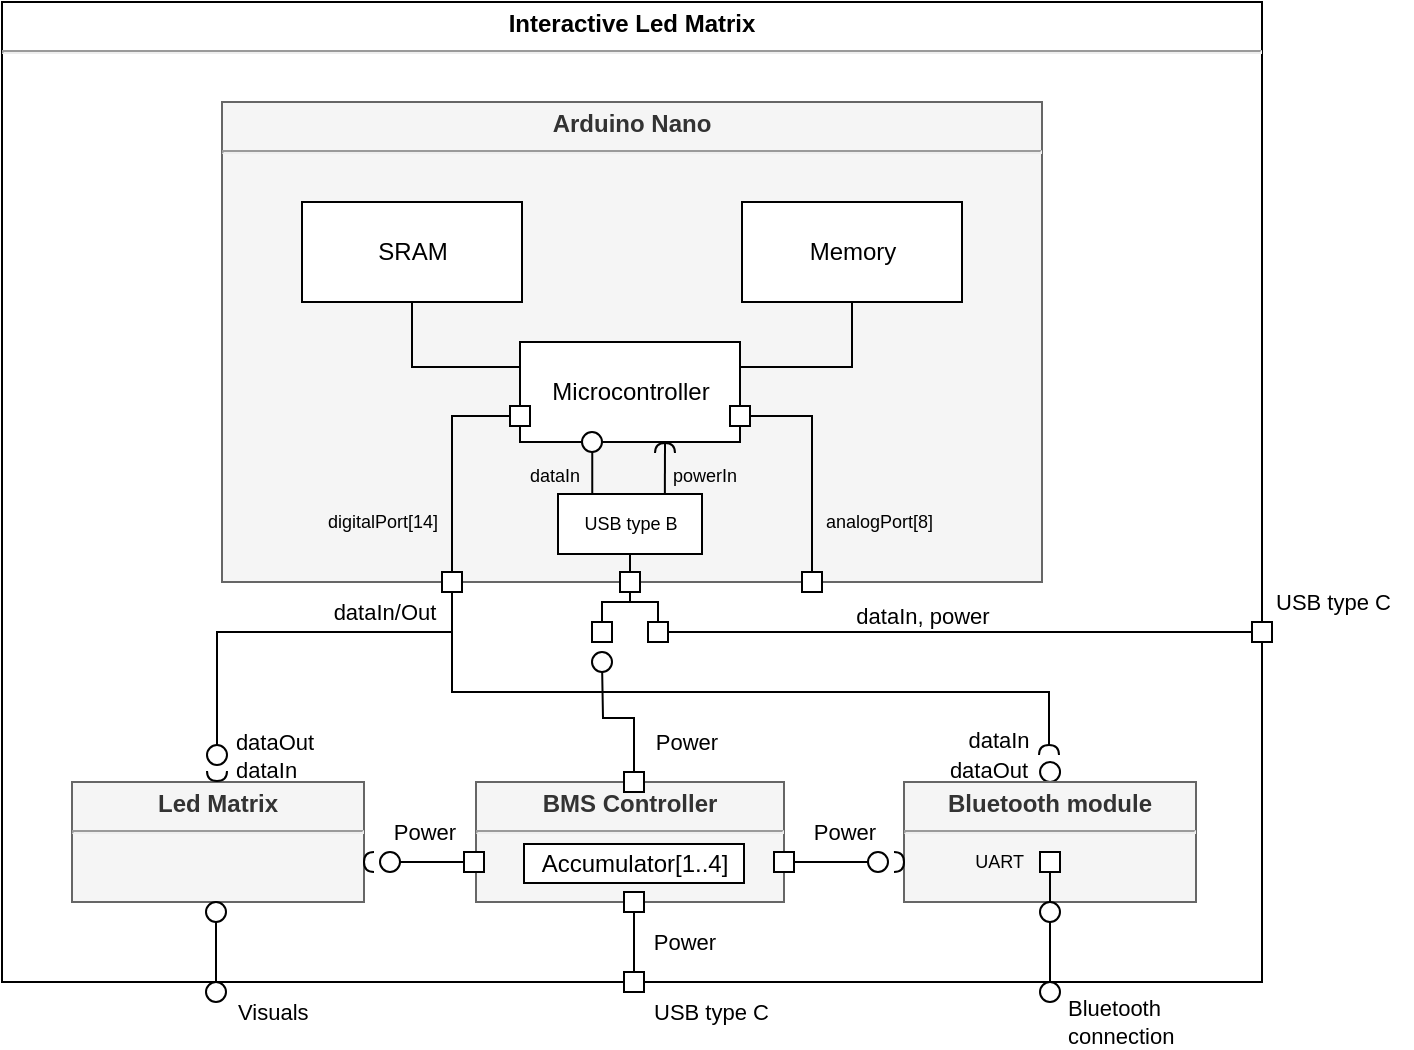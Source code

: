 <mxfile version="14.3.2" type="device"><diagram id="cI8h-zhS1LM0rQub_gR2" name="Page-1"><mxGraphModel dx="738" dy="431" grid="1" gridSize="10" guides="1" tooltips="1" connect="1" arrows="1" fold="1" page="1" pageScale="1" pageWidth="827" pageHeight="1169" math="0" shadow="0"><root><mxCell id="0"/><mxCell id="1" parent="0"/><mxCell id="a6oZkVkXHBUm0GMn9ILG-5" value="&lt;p style=&quot;margin: 4px 0px 0px ; text-align: center&quot;&gt;&lt;b&gt;Interactive Led Matrix&lt;/b&gt;&lt;/p&gt;&lt;hr&gt;&lt;p style=&quot;margin: 0px ; margin-left: 8px&quot;&gt;&lt;br&gt;&lt;/p&gt;" style="verticalAlign=top;align=left;overflow=fill;fontSize=12;fontFamily=Helvetica;html=1;" parent="1" vertex="1"><mxGeometry x="99" y="160" width="630" height="490" as="geometry"/></mxCell><mxCell id="a6oZkVkXHBUm0GMn9ILG-14" value="&lt;p style=&quot;margin: 4px 0px 0px ; text-align: center&quot;&gt;&lt;b&gt;Arduino Nano&lt;/b&gt;&lt;/p&gt;&lt;hr&gt;&lt;p style=&quot;margin: 0px ; margin-left: 8px&quot;&gt;&lt;br&gt;&lt;/p&gt;" style="verticalAlign=top;align=left;overflow=fill;fontSize=12;fontFamily=Helvetica;html=1;fillColor=#f5f5f5;strokeColor=#666666;fontColor=#333333;" parent="1" vertex="1"><mxGeometry x="209" y="210" width="410" height="240" as="geometry"/></mxCell><mxCell id="a6oZkVkXHBUm0GMn9ILG-17" value="" style="edgeStyle=orthogonalEdgeStyle;rounded=0;orthogonalLoop=1;jettySize=auto;html=1;exitX=1;exitY=0.25;exitDx=0;exitDy=0;endArrow=none;endFill=0;" parent="1" source="a6oZkVkXHBUm0GMn9ILG-15" target="a6oZkVkXHBUm0GMn9ILG-16" edge="1"><mxGeometry relative="1" as="geometry"/></mxCell><mxCell id="a6oZkVkXHBUm0GMn9ILG-19" value="" style="edgeStyle=orthogonalEdgeStyle;rounded=0;orthogonalLoop=1;jettySize=auto;html=1;exitX=0;exitY=0.25;exitDx=0;exitDy=0;endArrow=none;endFill=0;" parent="1" source="a6oZkVkXHBUm0GMn9ILG-15" target="a6oZkVkXHBUm0GMn9ILG-18" edge="1"><mxGeometry relative="1" as="geometry"><Array as="points"><mxPoint x="304" y="342"/></Array></mxGeometry></mxCell><mxCell id="a6oZkVkXHBUm0GMn9ILG-15" value="Microcontroller" style="html=1;" parent="1" vertex="1"><mxGeometry x="358" y="330" width="110" height="50" as="geometry"/></mxCell><mxCell id="a6oZkVkXHBUm0GMn9ILG-16" value="Memory" style="html=1;" parent="1" vertex="1"><mxGeometry x="469" y="260" width="110" height="50" as="geometry"/></mxCell><mxCell id="a6oZkVkXHBUm0GMn9ILG-18" value="SRAM" style="html=1;" parent="1" vertex="1"><mxGeometry x="249" y="260" width="110" height="50" as="geometry"/></mxCell><mxCell id="a6oZkVkXHBUm0GMn9ILG-34" style="edgeStyle=orthogonalEdgeStyle;rounded=0;sketch=0;jumpStyle=arc;orthogonalLoop=1;jettySize=auto;html=1;exitX=1;exitY=0.5;exitDx=0;exitDy=0;entryX=0.5;entryY=0;entryDx=0;entryDy=0;shadow=0;startArrow=none;startFill=0;sourcePerimeterSpacing=50;endArrow=none;endFill=0;targetPerimeterSpacing=50;" parent="1" source="a6oZkVkXHBUm0GMn9ILG-26" target="a6oZkVkXHBUm0GMn9ILG-31" edge="1"><mxGeometry relative="1" as="geometry"/></mxCell><mxCell id="a6oZkVkXHBUm0GMn9ILG-26" value="" style="html=1;" parent="1" vertex="1"><mxGeometry x="463" y="362" width="10" height="10" as="geometry"/></mxCell><mxCell id="a6oZkVkXHBUm0GMn9ILG-33" style="edgeStyle=orthogonalEdgeStyle;rounded=0;sketch=0;jumpStyle=arc;orthogonalLoop=1;jettySize=auto;html=1;exitX=0;exitY=0.5;exitDx=0;exitDy=0;entryX=0.5;entryY=0;entryDx=0;entryDy=0;shadow=0;startArrow=none;startFill=0;sourcePerimeterSpacing=50;endArrow=none;endFill=0;targetPerimeterSpacing=50;" parent="1" source="a6oZkVkXHBUm0GMn9ILG-29" target="a6oZkVkXHBUm0GMn9ILG-30" edge="1"><mxGeometry relative="1" as="geometry"><Array as="points"><mxPoint x="324" y="367"/></Array></mxGeometry></mxCell><mxCell id="a6oZkVkXHBUm0GMn9ILG-29" value="" style="html=1;" parent="1" vertex="1"><mxGeometry x="353" y="362" width="10" height="10" as="geometry"/></mxCell><mxCell id="jHtDF_jWj3JvhdZLeAjU-47" style="edgeStyle=orthogonalEdgeStyle;rounded=0;orthogonalLoop=1;jettySize=auto;html=1;exitX=0.5;exitY=1;exitDx=0;exitDy=0;entryX=0;entryY=0.5;entryDx=0;entryDy=0;entryPerimeter=0;startArrow=none;startFill=0;startSize=10;endArrow=oval;endFill=0;endSize=10;" edge="1" parent="1" source="a6oZkVkXHBUm0GMn9ILG-30"><mxGeometry relative="1" as="geometry"><mxPoint x="324" y="447" as="sourcePoint"/><mxPoint x="206.5" y="536.5" as="targetPoint"/><Array as="points"><mxPoint x="324" y="475"/><mxPoint x="207" y="475"/></Array></mxGeometry></mxCell><mxCell id="jHtDF_jWj3JvhdZLeAjU-53" value="dataOut" style="edgeLabel;html=1;align=center;verticalAlign=middle;resizable=0;points=[];" vertex="1" connectable="0" parent="jHtDF_jWj3JvhdZLeAjU-47"><mxGeometry x="0.864" relative="1" as="geometry"><mxPoint x="28.5" y="6.77" as="offset"/></mxGeometry></mxCell><mxCell id="jHtDF_jWj3JvhdZLeAjU-57" value="dataIn" style="edgeLabel;html=1;align=left;verticalAlign=middle;resizable=0;points=[];" vertex="1" connectable="0" parent="jHtDF_jWj3JvhdZLeAjU-47"><mxGeometry x="0.864" relative="1" as="geometry"><mxPoint x="7.5" y="20.77" as="offset"/></mxGeometry></mxCell><mxCell id="jHtDF_jWj3JvhdZLeAjU-48" style="edgeStyle=orthogonalEdgeStyle;rounded=0;orthogonalLoop=1;jettySize=auto;html=1;exitX=0.5;exitY=1;exitDx=0;exitDy=0;entryX=0;entryY=0.5;entryDx=0;entryDy=0;entryPerimeter=0;startArrow=none;startFill=0;startSize=10;endArrow=halfCircle;endFill=0;endSize=3;" edge="1" parent="1" source="a6oZkVkXHBUm0GMn9ILG-30"><mxGeometry relative="1" as="geometry"><mxPoint x="324" y="447" as="sourcePoint"/><mxPoint x="622.5" y="536.5" as="targetPoint"/><Array as="points"><mxPoint x="324" y="505"/><mxPoint x="623" y="505"/></Array></mxGeometry></mxCell><mxCell id="jHtDF_jWj3JvhdZLeAjU-52" value="dataIn" style="edgeLabel;html=1;align=center;verticalAlign=middle;resizable=0;points=[];" vertex="1" connectable="0" parent="jHtDF_jWj3JvhdZLeAjU-48"><mxGeometry x="0.24" relative="1" as="geometry"><mxPoint x="87.57" y="24" as="offset"/></mxGeometry></mxCell><mxCell id="jHtDF_jWj3JvhdZLeAjU-54" value="dataIn/Out" style="edgeLabel;html=1;align=center;verticalAlign=middle;resizable=0;points=[];" vertex="1" connectable="0" parent="jHtDF_jWj3JvhdZLeAjU-48"><mxGeometry x="-0.958" y="1" relative="1" as="geometry"><mxPoint x="-35" y="2" as="offset"/></mxGeometry></mxCell><mxCell id="jHtDF_jWj3JvhdZLeAjU-55" value="dataOut" style="edgeLabel;html=1;align=center;verticalAlign=middle;resizable=0;points=[];" vertex="1" connectable="0" parent="jHtDF_jWj3JvhdZLeAjU-48"><mxGeometry x="0.24" relative="1" as="geometry"><mxPoint x="82.57" y="39" as="offset"/></mxGeometry></mxCell><mxCell id="a6oZkVkXHBUm0GMn9ILG-30" value="" style="html=1;" parent="1" vertex="1"><mxGeometry x="319" y="445" width="10" height="10" as="geometry"/></mxCell><mxCell id="a6oZkVkXHBUm0GMn9ILG-31" value="" style="html=1;" parent="1" vertex="1"><mxGeometry x="499" y="445" width="10" height="10" as="geometry"/></mxCell><mxCell id="a6oZkVkXHBUm0GMn9ILG-36" value="digitalPort[14]" style="text;html=1;strokeColor=none;fillColor=none;align=right;verticalAlign=middle;whiteSpace=wrap;rounded=0;fontSize=9;" parent="1" vertex="1"><mxGeometry x="249" y="410" width="70" height="20" as="geometry"/></mxCell><mxCell id="a6oZkVkXHBUm0GMn9ILG-37" value="analogPort[8]" style="text;html=1;strokeColor=none;fillColor=none;align=left;verticalAlign=middle;whiteSpace=wrap;rounded=0;fontSize=9;" parent="1" vertex="1"><mxGeometry x="509" y="410" width="70" height="20" as="geometry"/></mxCell><mxCell id="a6oZkVkXHBUm0GMn9ILG-43" value="" style="ellipse;whiteSpace=wrap;html=1;fontFamily=Helvetica;fontSize=12;fontColor=#000000;align=center;strokeColor=#000000;fillColor=#ffffff;points=[];aspect=fixed;resizable=0;" parent="1" vertex="1"><mxGeometry x="389" y="375" width="10" height="10" as="geometry"/></mxCell><mxCell id="a6oZkVkXHBUm0GMn9ILG-54" style="edgeStyle=orthogonalEdgeStyle;rounded=0;sketch=0;jumpStyle=arc;orthogonalLoop=1;jettySize=auto;html=1;exitX=0.5;exitY=1;exitDx=0;exitDy=0;entryX=0.5;entryY=1;entryDx=0;entryDy=0;shadow=0;startArrow=none;startFill=0;sourcePerimeterSpacing=50;endArrow=none;endFill=0;targetPerimeterSpacing=50;fontSize=9;" parent="1" source="a6oZkVkXHBUm0GMn9ILG-47" target="a6oZkVkXHBUm0GMn9ILG-48" edge="1"><mxGeometry relative="1" as="geometry"/></mxCell><mxCell id="a6oZkVkXHBUm0GMn9ILG-47" value="" style="html=1;" parent="1" vertex="1"><mxGeometry x="408" y="445" width="10" height="10" as="geometry"/></mxCell><mxCell id="a6oZkVkXHBUm0GMn9ILG-52" style="edgeStyle=orthogonalEdgeStyle;rounded=0;sketch=0;jumpStyle=arc;orthogonalLoop=1;jettySize=auto;html=1;exitX=0.238;exitY=0.011;exitDx=0;exitDy=0;shadow=0;startArrow=none;startFill=0;sourcePerimeterSpacing=50;endArrow=none;endFill=0;targetPerimeterSpacing=50;fontSize=9;entryX=0.513;entryY=0.97;entryDx=0;entryDy=0;entryPerimeter=0;exitPerimeter=0;" parent="1" source="a6oZkVkXHBUm0GMn9ILG-48" target="a6oZkVkXHBUm0GMn9ILG-43" edge="1"><mxGeometry relative="1" as="geometry"><mxPoint x="394" y="390" as="targetPoint"/></mxGeometry></mxCell><mxCell id="a6oZkVkXHBUm0GMn9ILG-61" value="dataIn" style="edgeLabel;html=1;align=center;verticalAlign=middle;resizable=0;points=[];fontSize=9;labelBackgroundColor=none;" parent="a6oZkVkXHBUm0GMn9ILG-52" vertex="1" connectable="0"><mxGeometry x="-0.187" relative="1" as="geometry"><mxPoint x="-19.13" y="-1" as="offset"/></mxGeometry></mxCell><mxCell id="a6oZkVkXHBUm0GMn9ILG-53" style="edgeStyle=orthogonalEdgeStyle;rounded=0;sketch=0;jumpStyle=arc;orthogonalLoop=1;jettySize=auto;html=1;entryX=1;entryY=0.5;entryDx=0;entryDy=0;entryPerimeter=0;shadow=0;startArrow=none;startFill=0;sourcePerimeterSpacing=50;endArrow=none;endFill=0;targetPerimeterSpacing=50;fontSize=9;exitX=0.742;exitY=0;exitDx=0;exitDy=0;exitPerimeter=0;" parent="1" source="a6oZkVkXHBUm0GMn9ILG-48" target="a6oZkVkXHBUm0GMn9ILG-49" edge="1"><mxGeometry relative="1" as="geometry"><mxPoint x="431" y="400" as="sourcePoint"/></mxGeometry></mxCell><mxCell id="a6oZkVkXHBUm0GMn9ILG-62" value="powerIn" style="edgeLabel;html=1;align=center;verticalAlign=middle;resizable=0;points=[];fontSize=9;labelBackgroundColor=none;" parent="a6oZkVkXHBUm0GMn9ILG-53" vertex="1" connectable="0"><mxGeometry x="0.182" relative="1" as="geometry"><mxPoint x="19.53" y="5.54" as="offset"/></mxGeometry></mxCell><mxCell id="a6oZkVkXHBUm0GMn9ILG-48" value="USB type B" style="html=1;fontSize=9;align=center;" parent="1" vertex="1"><mxGeometry x="377" y="406" width="72" height="30" as="geometry"/></mxCell><mxCell id="a6oZkVkXHBUm0GMn9ILG-49" value="" style="shape=requiredInterface;html=1;verticalLabelPosition=bottom;fontSize=9;align=right;rotation=-90;" parent="1" vertex="1"><mxGeometry x="428" y="378" width="5" height="10" as="geometry"/></mxCell><mxCell id="a6oZkVkXHBUm0GMn9ILG-55" value="&lt;p style=&quot;margin: 4px 0px 0px ; text-align: center&quot;&gt;&lt;b&gt;Led Matrix&lt;/b&gt;&lt;/p&gt;&lt;hr&gt;&lt;br&gt;&lt;p style=&quot;margin: 0px ; margin-left: 8px&quot;&gt;&lt;br&gt;&lt;/p&gt;" style="verticalAlign=top;align=left;overflow=fill;fontSize=12;fontFamily=Helvetica;html=1;fillColor=#f5f5f5;strokeColor=#666666;fontColor=#333333;" parent="1" vertex="1"><mxGeometry x="134" y="550" width="146" height="60" as="geometry"/></mxCell><mxCell id="jHtDF_jWj3JvhdZLeAjU-51" style="edgeStyle=orthogonalEdgeStyle;rounded=0;orthogonalLoop=1;jettySize=auto;html=1;exitX=0.5;exitY=0;exitDx=0;exitDy=0;startArrow=none;startFill=0;startSize=10;endArrow=oval;endFill=0;endSize=10;strokeWidth=1;" edge="1" parent="1" source="a6oZkVkXHBUm0GMn9ILG-57"><mxGeometry relative="1" as="geometry"><mxPoint x="623.023" y="545" as="targetPoint"/><mxPoint x="623" y="555" as="sourcePoint"/></mxGeometry></mxCell><mxCell id="a6oZkVkXHBUm0GMn9ILG-57" value="&lt;p style=&quot;margin: 4px 0px 0px ; text-align: center&quot;&gt;&lt;b&gt;Bluetooth module&lt;/b&gt;&lt;/p&gt;&lt;hr&gt;&lt;br&gt;&lt;p style=&quot;margin: 0px ; margin-left: 8px&quot;&gt;&lt;br&gt;&lt;/p&gt;" style="verticalAlign=top;align=left;overflow=fill;fontSize=12;fontFamily=Helvetica;html=1;fillColor=#f5f5f5;strokeColor=#666666;fontColor=#333333;" parent="1" vertex="1"><mxGeometry x="550" y="550" width="146" height="60" as="geometry"/></mxCell><mxCell id="jHtDF_jWj3JvhdZLeAjU-1" style="edgeStyle=orthogonalEdgeStyle;rounded=0;orthogonalLoop=1;jettySize=auto;html=1;exitX=0.5;exitY=0;exitDx=0;exitDy=0;endArrow=oval;endFill=0;endSize=10;" edge="1" parent="1" source="jHtDF_jWj3JvhdZLeAjU-14"><mxGeometry relative="1" as="geometry"><mxPoint x="399" y="490" as="targetPoint"/><Array as="points"/></mxGeometry></mxCell><mxCell id="jHtDF_jWj3JvhdZLeAjU-2" value="Power" style="edgeLabel;html=1;align=center;verticalAlign=middle;resizable=0;points=[];" vertex="1" connectable="0" parent="jHtDF_jWj3JvhdZLeAjU-1"><mxGeometry x="0.364" relative="1" as="geometry"><mxPoint x="40.98" y="17.57" as="offset"/></mxGeometry></mxCell><mxCell id="a6oZkVkXHBUm0GMn9ILG-58" value="&lt;p style=&quot;margin: 4px 0px 0px ; text-align: center&quot;&gt;&lt;b&gt;BMS Controller&lt;/b&gt;&lt;/p&gt;&lt;hr&gt;&lt;br&gt;&lt;p style=&quot;margin: 0px ; margin-left: 8px&quot;&gt;&lt;br&gt;&lt;/p&gt;" style="verticalAlign=top;align=left;overflow=fill;fontSize=12;fontFamily=Helvetica;html=1;fillColor=#f5f5f5;strokeColor=#666666;fontColor=#333333;" parent="1" vertex="1"><mxGeometry x="336" y="550" width="154" height="60" as="geometry"/></mxCell><mxCell id="jHtDF_jWj3JvhdZLeAjU-5" style="edgeStyle=orthogonalEdgeStyle;rounded=0;orthogonalLoop=1;jettySize=auto;html=1;exitX=0.5;exitY=0;exitDx=0;exitDy=0;entryX=0.5;entryY=1;entryDx=0;entryDy=0;endArrow=none;endFill=0;endSize=10;" edge="1" parent="1"><mxGeometry relative="1" as="geometry"><mxPoint x="399.0" y="470" as="sourcePoint"/><mxPoint x="413" y="455" as="targetPoint"/><Array as="points"><mxPoint x="399" y="460"/><mxPoint x="413" y="460"/></Array></mxGeometry></mxCell><mxCell id="jHtDF_jWj3JvhdZLeAjU-3" value="" style="html=1;" vertex="1" parent="1"><mxGeometry x="394" y="470" width="10" height="10" as="geometry"/></mxCell><mxCell id="jHtDF_jWj3JvhdZLeAjU-8" style="edgeStyle=orthogonalEdgeStyle;rounded=0;orthogonalLoop=1;jettySize=auto;html=1;exitX=0.5;exitY=0;exitDx=0;exitDy=0;entryX=0.5;entryY=1;entryDx=0;entryDy=0;endArrow=none;endFill=0;endSize=10;" edge="1" parent="1" source="jHtDF_jWj3JvhdZLeAjU-4" target="a6oZkVkXHBUm0GMn9ILG-47"><mxGeometry relative="1" as="geometry"><Array as="points"><mxPoint x="427" y="460"/><mxPoint x="413" y="460"/></Array></mxGeometry></mxCell><mxCell id="jHtDF_jWj3JvhdZLeAjU-10" style="edgeStyle=orthogonalEdgeStyle;rounded=0;orthogonalLoop=1;jettySize=auto;html=1;exitX=1;exitY=0.5;exitDx=0;exitDy=0;entryX=0;entryY=0.5;entryDx=0;entryDy=0;endArrow=none;endFill=0;endSize=10;" edge="1" parent="1" source="jHtDF_jWj3JvhdZLeAjU-4" target="jHtDF_jWj3JvhdZLeAjU-9"><mxGeometry relative="1" as="geometry"/></mxCell><mxCell id="jHtDF_jWj3JvhdZLeAjU-58" value="dataIn, power" style="edgeLabel;html=1;align=center;verticalAlign=middle;resizable=0;points=[];" vertex="1" connectable="0" parent="jHtDF_jWj3JvhdZLeAjU-10"><mxGeometry x="-0.135" y="1" relative="1" as="geometry"><mxPoint y="-7" as="offset"/></mxGeometry></mxCell><mxCell id="jHtDF_jWj3JvhdZLeAjU-4" value="" style="html=1;" vertex="1" parent="1"><mxGeometry x="422" y="470" width="10" height="10" as="geometry"/></mxCell><mxCell id="jHtDF_jWj3JvhdZLeAjU-9" value="" style="html=1;" vertex="1" parent="1"><mxGeometry x="724" y="470" width="10" height="10" as="geometry"/></mxCell><mxCell id="jHtDF_jWj3JvhdZLeAjU-11" value="USB type C" style="text;html=1;strokeColor=none;fillColor=none;align=left;verticalAlign=middle;whiteSpace=wrap;rounded=0;fontSize=11;" vertex="1" parent="1"><mxGeometry x="734" y="450" width="70" height="20" as="geometry"/></mxCell><mxCell id="jHtDF_jWj3JvhdZLeAjU-14" value="" style="html=1;" vertex="1" parent="1"><mxGeometry x="410" y="545" width="10" height="10" as="geometry"/></mxCell><mxCell id="jHtDF_jWj3JvhdZLeAjU-16" style="edgeStyle=orthogonalEdgeStyle;rounded=0;orthogonalLoop=1;jettySize=auto;html=1;endArrow=oval;endFill=0;endSize=10;startArrow=oval;startFill=0;startSize=10;exitX=0.5;exitY=1;exitDx=0;exitDy=0;entryX=0.832;entryY=1;entryDx=0;entryDy=0;entryPerimeter=0;" edge="1" parent="1"><mxGeometry relative="1" as="geometry"><mxPoint x="623" y="615" as="sourcePoint"/><mxPoint x="623.16" y="655.0" as="targetPoint"/><Array as="points"><mxPoint x="623" y="655"/></Array></mxGeometry></mxCell><mxCell id="jHtDF_jWj3JvhdZLeAjU-65" style="edgeStyle=orthogonalEdgeStyle;rounded=0;orthogonalLoop=1;jettySize=auto;html=1;exitX=0.5;exitY=1;exitDx=0;exitDy=0;startArrow=none;startFill=0;startSize=10;endArrow=none;endFill=0;endSize=10;strokeWidth=1;fontSize=11;entryX=0.5;entryY=1;entryDx=0;entryDy=0;" edge="1" parent="1" source="jHtDF_jWj3JvhdZLeAjU-15" target="a6oZkVkXHBUm0GMn9ILG-57"><mxGeometry relative="1" as="geometry"><mxPoint x="623" y="605" as="targetPoint"/><mxPoint x="623" y="590" as="sourcePoint"/></mxGeometry></mxCell><mxCell id="jHtDF_jWj3JvhdZLeAjU-15" value="" style="html=1;" vertex="1" parent="1"><mxGeometry x="618" y="585" width="10" height="10" as="geometry"/></mxCell><mxCell id="jHtDF_jWj3JvhdZLeAjU-17" value="Bluetooth connection" style="text;html=1;strokeColor=none;fillColor=none;align=left;verticalAlign=middle;whiteSpace=wrap;rounded=0;fontSize=11;" vertex="1" parent="1"><mxGeometry x="630" y="660" width="70" height="20" as="geometry"/></mxCell><mxCell id="jHtDF_jWj3JvhdZLeAjU-20" value="UART" style="text;html=1;strokeColor=none;fillColor=none;align=right;verticalAlign=middle;whiteSpace=wrap;rounded=0;fontSize=9;" vertex="1" parent="1"><mxGeometry x="542" y="580" width="70" height="20" as="geometry"/></mxCell><mxCell id="jHtDF_jWj3JvhdZLeAjU-21" value="" style="shape=requiredInterface;html=1;verticalLabelPosition=bottom;align=right;" vertex="1" parent="1"><mxGeometry x="545" y="585" width="5" height="10" as="geometry"/></mxCell><mxCell id="jHtDF_jWj3JvhdZLeAjU-24" style="edgeStyle=orthogonalEdgeStyle;rounded=0;orthogonalLoop=1;jettySize=auto;html=1;exitX=1;exitY=0.5;exitDx=0;exitDy=0;entryX=0;entryY=0.5;entryDx=0;entryDy=0;entryPerimeter=0;startArrow=none;startFill=0;startSize=10;endArrow=oval;endFill=0;endSize=10;" edge="1" parent="1" source="jHtDF_jWj3JvhdZLeAjU-23"><mxGeometry relative="1" as="geometry"><mxPoint x="487" y="590" as="sourcePoint"/><mxPoint x="537" y="590" as="targetPoint"/></mxGeometry></mxCell><mxCell id="jHtDF_jWj3JvhdZLeAjU-25" value="Power" style="edgeLabel;html=1;align=center;verticalAlign=middle;resizable=0;points=[];" vertex="1" connectable="0" parent="jHtDF_jWj3JvhdZLeAjU-24"><mxGeometry x="-0.165" y="-1" relative="1" as="geometry"><mxPoint x="7" y="-16" as="offset"/></mxGeometry></mxCell><mxCell id="jHtDF_jWj3JvhdZLeAjU-40" value="Power" style="edgeLabel;html=1;align=center;verticalAlign=middle;resizable=0;points=[];" vertex="1" connectable="0" parent="jHtDF_jWj3JvhdZLeAjU-24"><mxGeometry x="-0.165" y="-1" relative="1" as="geometry"><mxPoint x="-72.48" y="39" as="offset"/></mxGeometry></mxCell><mxCell id="jHtDF_jWj3JvhdZLeAjU-23" value="" style="html=1;" vertex="1" parent="1"><mxGeometry x="485" y="585" width="10" height="10" as="geometry"/></mxCell><mxCell id="jHtDF_jWj3JvhdZLeAjU-32" style="edgeStyle=orthogonalEdgeStyle;rounded=0;orthogonalLoop=1;jettySize=auto;html=1;exitX=0;exitY=0.5;exitDx=0;exitDy=0;entryX=0;entryY=0.5;entryDx=0;entryDy=0;entryPerimeter=0;startArrow=none;startFill=0;startSize=10;endArrow=oval;endFill=0;endSize=10;" edge="1" parent="1" source="jHtDF_jWj3JvhdZLeAjU-30"><mxGeometry relative="1" as="geometry"><mxPoint x="328" y="590" as="sourcePoint"/><mxPoint x="293" y="590" as="targetPoint"/></mxGeometry></mxCell><mxCell id="jHtDF_jWj3JvhdZLeAjU-33" value="Power" style="edgeLabel;html=1;align=center;verticalAlign=middle;resizable=0;points=[];" vertex="1" connectable="0" parent="jHtDF_jWj3JvhdZLeAjU-32"><mxGeometry x="0.117" relative="1" as="geometry"><mxPoint y="-15" as="offset"/></mxGeometry></mxCell><mxCell id="jHtDF_jWj3JvhdZLeAjU-30" value="" style="html=1;" vertex="1" parent="1"><mxGeometry x="330" y="585" width="10" height="10" as="geometry"/></mxCell><mxCell id="jHtDF_jWj3JvhdZLeAjU-31" value="" style="shape=requiredInterface;html=1;verticalLabelPosition=bottom;align=right;rotation=-180;" vertex="1" parent="1"><mxGeometry x="280" y="585" width="5" height="10" as="geometry"/></mxCell><mxCell id="jHtDF_jWj3JvhdZLeAjU-34" value="" style="html=1;" vertex="1" parent="1"><mxGeometry x="410" y="605" width="10" height="10" as="geometry"/></mxCell><mxCell id="jHtDF_jWj3JvhdZLeAjU-38" style="edgeStyle=orthogonalEdgeStyle;rounded=0;orthogonalLoop=1;jettySize=auto;html=1;exitX=0.5;exitY=0;exitDx=0;exitDy=0;entryX=0.5;entryY=1;entryDx=0;entryDy=0;startArrow=none;startFill=0;startSize=10;endArrow=none;endFill=0;endSize=10;" edge="1" parent="1" source="jHtDF_jWj3JvhdZLeAjU-37" target="jHtDF_jWj3JvhdZLeAjU-34"><mxGeometry relative="1" as="geometry"/></mxCell><mxCell id="jHtDF_jWj3JvhdZLeAjU-37" value="" style="html=1;" vertex="1" parent="1"><mxGeometry x="410" y="645" width="10" height="10" as="geometry"/></mxCell><mxCell id="jHtDF_jWj3JvhdZLeAjU-39" value="USB type C" style="text;html=1;strokeColor=none;fillColor=none;align=left;verticalAlign=middle;whiteSpace=wrap;rounded=0;fontSize=11;" vertex="1" parent="1"><mxGeometry x="423" y="655" width="70" height="20" as="geometry"/></mxCell><mxCell id="jHtDF_jWj3JvhdZLeAjU-44" value="" style="shape=requiredInterface;html=1;verticalLabelPosition=bottom;align=right;rotation=90;" vertex="1" parent="1"><mxGeometry x="204" y="542" width="5" height="10" as="geometry"/></mxCell><mxCell id="jHtDF_jWj3JvhdZLeAjU-49" value="Accumulator[1..4]" style="html=1;align=center;" vertex="1" parent="1"><mxGeometry x="360" y="581" width="110" height="19.5" as="geometry"/></mxCell><mxCell id="jHtDF_jWj3JvhdZLeAjU-59" style="edgeStyle=orthogonalEdgeStyle;rounded=0;orthogonalLoop=1;jettySize=auto;html=1;startArrow=oval;startFill=0;startSize=10;endArrow=oval;endFill=0;endSize=10;strokeWidth=1;" edge="1" parent="1"><mxGeometry relative="1" as="geometry"><mxPoint x="206" y="655" as="targetPoint"/><mxPoint x="206" y="615" as="sourcePoint"/><Array as="points"><mxPoint x="206" y="635"/><mxPoint x="206" y="635"/></Array></mxGeometry></mxCell><mxCell id="jHtDF_jWj3JvhdZLeAjU-60" value="Visuals" style="text;html=1;strokeColor=none;fillColor=none;align=left;verticalAlign=middle;whiteSpace=wrap;rounded=0;fontSize=11;" vertex="1" parent="1"><mxGeometry x="215" y="655" width="70" height="20" as="geometry"/></mxCell></root></mxGraphModel></diagram></mxfile>